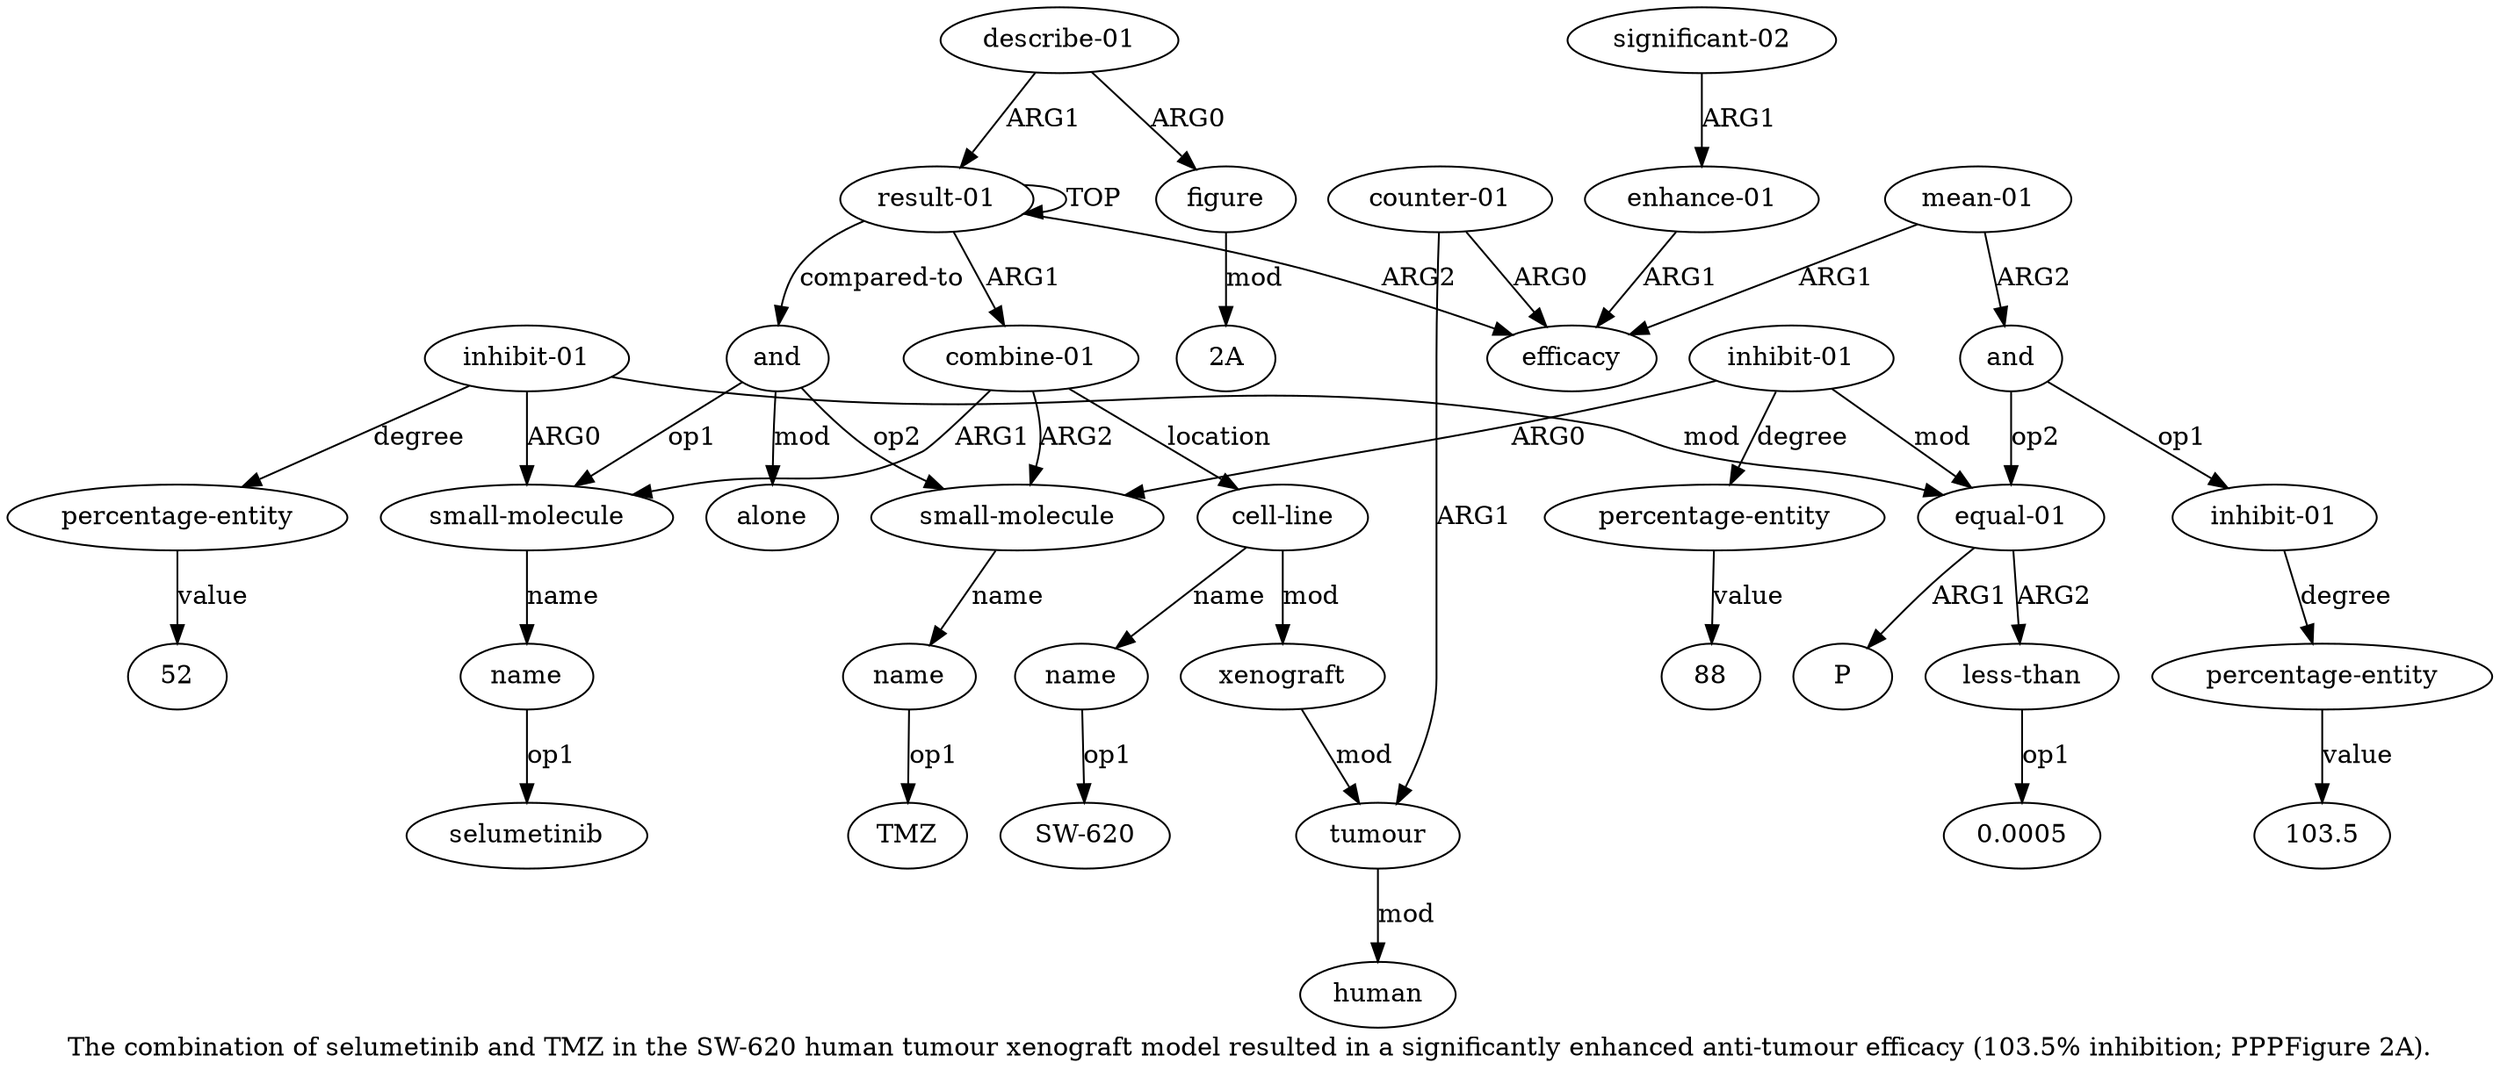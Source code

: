 digraph  {
	graph [label="The combination of selumetinib and TMZ in the SW-620 human tumour xenograft model resulted in a significantly enhanced anti-tumour \
efficacy (103.5% inhibition; PPPFigure 2A)."];
	node [label="\N"];
	a20	 [color=black,
		gold_ind=20,
		gold_label=and,
		label=and,
		test_ind=20,
		test_label=and];
	a21	 [color=black,
		gold_ind=21,
		gold_label="small-molecule",
		label="small-molecule",
		test_ind=21,
		test_label="small-molecule"];
	a20 -> a21 [key=0,
	color=black,
	gold_label=op1,
	label=op1,
	test_label=op1];
a25 [color=black,
	gold_ind=25,
	gold_label="small-molecule",
	label="small-molecule",
	test_ind=25,
	test_label="small-molecule"];
a20 -> a25 [key=0,
color=black,
gold_label=op2,
label=op2,
test_label=op2];
a29 [color=black,
gold_ind=29,
gold_label=alone,
label=alone,
test_ind=29,
test_label=alone];
a20 -> a29 [key=0,
color=black,
gold_label=mod,
label=mod,
test_label=mod];
a22 [color=black,
gold_ind=22,
gold_label=name,
label=name,
test_ind=22,
test_label=name];
a21 -> a22 [key=0,
color=black,
gold_label=name,
label=name,
test_label=name];
"a22 selumetinib" [color=black,
gold_ind=-1,
gold_label=selumetinib,
label=selumetinib,
test_ind=-1,
test_label=selumetinib];
a22 -> "a22 selumetinib" [key=0,
color=black,
gold_label=op1,
label=op1,
test_label=op1];
a23 [color=black,
gold_ind=23,
gold_label="inhibit-01",
label="inhibit-01",
test_ind=23,
test_label="inhibit-01"];
a23 -> a21 [key=0,
color=black,
gold_label=ARG0,
label=ARG0,
test_label=ARG0];
a24 [color=black,
gold_ind=24,
gold_label="percentage-entity",
label="percentage-entity",
test_ind=24,
test_label="percentage-entity"];
a23 -> a24 [key=0,
color=black,
gold_label=degree,
label=degree,
test_label=degree];
a15 [color=black,
gold_ind=15,
gold_label="equal-01",
label="equal-01",
test_ind=15,
test_label="equal-01"];
a23 -> a15 [key=0,
color=black,
gold_label=mod,
label=mod,
test_label=mod];
"a24 52" [color=black,
gold_ind=-1,
gold_label=52,
label=52,
test_ind=-1,
test_label=52];
a24 -> "a24 52" [key=0,
color=black,
gold_label=value,
label=value,
test_label=value];
a26 [color=black,
gold_ind=26,
gold_label=name,
label=name,
test_ind=26,
test_label=name];
a25 -> a26 [key=0,
color=black,
gold_label=name,
label=name,
test_label=name];
"a26 TMZ" [color=black,
gold_ind=-1,
gold_label=TMZ,
label=TMZ,
test_ind=-1,
test_label=TMZ];
a26 -> "a26 TMZ" [key=0,
color=black,
gold_label=op1,
label=op1,
test_label=op1];
a27 [color=black,
gold_ind=27,
gold_label="inhibit-01",
label="inhibit-01",
test_ind=27,
test_label="inhibit-01"];
a27 -> a25 [key=0,
color=black,
gold_label=ARG0,
label=ARG0,
test_label=ARG0];
a28 [color=black,
gold_ind=28,
gold_label="percentage-entity",
label="percentage-entity",
test_ind=28,
test_label="percentage-entity"];
a27 -> a28 [key=0,
color=black,
gold_label=degree,
label=degree,
test_label=degree];
a27 -> a15 [key=0,
color=black,
gold_label=mod,
label=mod,
test_label=mod];
"a28 88" [color=black,
gold_ind=-1,
gold_label=88,
label=88,
test_ind=-1,
test_label=88];
a28 -> "a28 88" [key=0,
color=black,
gold_label=value,
label=value,
test_label=value];
"a14 103.5" [color=black,
gold_ind=-1,
gold_label=103.5,
label=103.5,
test_ind=-1,
test_label=103.5];
"a17 0.0005" [color=black,
gold_ind=-1,
gold_label=0.0005,
label=0.0005,
test_ind=-1,
test_label=0.0005];
"a19 2A" [color=black,
gold_ind=-1,
gold_label="2A",
label="2A",
test_ind=-1,
test_label="2A"];
a17 [color=black,
gold_ind=17,
gold_label="less-than",
label="less-than",
test_ind=17,
test_label="less-than"];
a15 -> a17 [key=0,
color=black,
gold_label=ARG2,
label=ARG2,
test_label=ARG2];
a16 [color=black,
gold_ind=16,
gold_label=P,
label=P,
test_ind=16,
test_label=P];
a15 -> a16 [key=0,
color=black,
gold_label=ARG1,
label=ARG1,
test_label=ARG1];
a14 [color=black,
gold_ind=14,
gold_label="percentage-entity",
label="percentage-entity",
test_ind=14,
test_label="percentage-entity"];
a14 -> "a14 103.5" [key=0,
color=black,
gold_label=value,
label=value,
test_label=value];
a17 -> "a17 0.0005" [key=0,
color=black,
gold_label=op1,
label=op1,
test_label=op1];
a11 [color=black,
gold_ind=11,
gold_label="mean-01",
label="mean-01",
test_ind=11,
test_label="mean-01"];
a12 [color=black,
gold_ind=12,
gold_label=and,
label=and,
test_ind=12,
test_label=and];
a11 -> a12 [key=0,
color=black,
gold_label=ARG2,
label=ARG2,
test_label=ARG2];
a7 [color=black,
gold_ind=7,
gold_label=efficacy,
label=efficacy,
test_ind=7,
test_label=efficacy];
a11 -> a7 [key=0,
color=black,
gold_label=ARG1,
label=ARG1,
test_label=ARG1];
a10 [color=black,
gold_ind=10,
gold_label="significant-02",
label="significant-02",
test_ind=10,
test_label="significant-02"];
a9 [color=black,
gold_ind=9,
gold_label="enhance-01",
label="enhance-01",
test_ind=9,
test_label="enhance-01"];
a10 -> a9 [key=0,
color=black,
gold_label=ARG1,
label=ARG1,
test_label=ARG1];
a13 [color=black,
gold_ind=13,
gold_label="inhibit-01",
label="inhibit-01",
test_ind=13,
test_label="inhibit-01"];
a13 -> a14 [key=0,
color=black,
gold_label=degree,
label=degree,
test_label=degree];
a12 -> a15 [key=0,
color=black,
gold_label=op2,
label=op2,
test_label=op2];
a12 -> a13 [key=0,
color=black,
gold_label=op1,
label=op1,
test_label=op1];
a19 [color=black,
gold_ind=19,
gold_label=figure,
label=figure,
test_ind=19,
test_label=figure];
a19 -> "a19 2A" [key=0,
color=black,
gold_label=mod,
label=mod,
test_label=mod];
a18 [color=black,
gold_ind=18,
gold_label="describe-01",
label="describe-01",
test_ind=18,
test_label="describe-01"];
a18 -> a19 [key=0,
color=black,
gold_label=ARG0,
label=ARG0,
test_label=ARG0];
a0 [color=black,
gold_ind=0,
gold_label="result-01",
label="result-01",
test_ind=0,
test_label="result-01"];
a18 -> a0 [key=0,
color=black,
gold_label=ARG1,
label=ARG1,
test_label=ARG1];
a1 [color=black,
gold_ind=1,
gold_label="combine-01",
label="combine-01",
test_ind=1,
test_label="combine-01"];
a1 -> a21 [key=0,
color=black,
gold_label=ARG1,
label=ARG1,
test_label=ARG1];
a1 -> a25 [key=0,
color=black,
gold_label=ARG2,
label=ARG2,
test_label=ARG2];
a2 [color=black,
gold_ind=2,
gold_label="cell-line",
label="cell-line",
test_ind=2,
test_label="cell-line"];
a1 -> a2 [key=0,
color=black,
gold_label=location,
label=location,
test_label=location];
a0 -> a20 [key=0,
color=black,
gold_label="compared-to",
label="compared-to",
test_label="compared-to"];
a0 -> a1 [key=0,
color=black,
gold_label=ARG1,
label=ARG1,
test_label=ARG1];
a0 -> a0 [key=0,
color=black,
gold_label=TOP,
label=TOP,
test_label=TOP];
a0 -> a7 [key=0,
color=black,
gold_label=ARG2,
label=ARG2,
test_label=ARG2];
a3 [color=black,
gold_ind=3,
gold_label=name,
label=name,
test_ind=3,
test_label=name];
"a3 SW-620" [color=black,
gold_ind=-1,
gold_label="SW-620",
label="SW-620",
test_ind=-1,
test_label="SW-620"];
a3 -> "a3 SW-620" [key=0,
color=black,
gold_label=op1,
label=op1,
test_label=op1];
a2 -> a3 [key=0,
color=black,
gold_label=name,
label=name,
test_label=name];
a4 [color=black,
gold_ind=4,
gold_label=xenograft,
label=xenograft,
test_ind=4,
test_label=xenograft];
a2 -> a4 [key=0,
color=black,
gold_label=mod,
label=mod,
test_label=mod];
a5 [color=black,
gold_ind=5,
gold_label=tumour,
label=tumour,
test_ind=5,
test_label=tumour];
a6 [color=black,
gold_ind=6,
gold_label=human,
label=human,
test_ind=6,
test_label=human];
a5 -> a6 [key=0,
color=black,
gold_label=mod,
label=mod,
test_label=mod];
a4 -> a5 [key=0,
color=black,
gold_label=mod,
label=mod,
test_label=mod];
a9 -> a7 [key=0,
color=black,
gold_label=ARG1,
label=ARG1,
test_label=ARG1];
a8 [color=black,
gold_ind=8,
gold_label="counter-01",
label="counter-01",
test_ind=8,
test_label="counter-01"];
a8 -> a5 [key=0,
color=black,
gold_label=ARG1,
label=ARG1,
test_label=ARG1];
a8 -> a7 [key=0,
color=black,
gold_label=ARG0,
label=ARG0,
test_label=ARG0];
}
